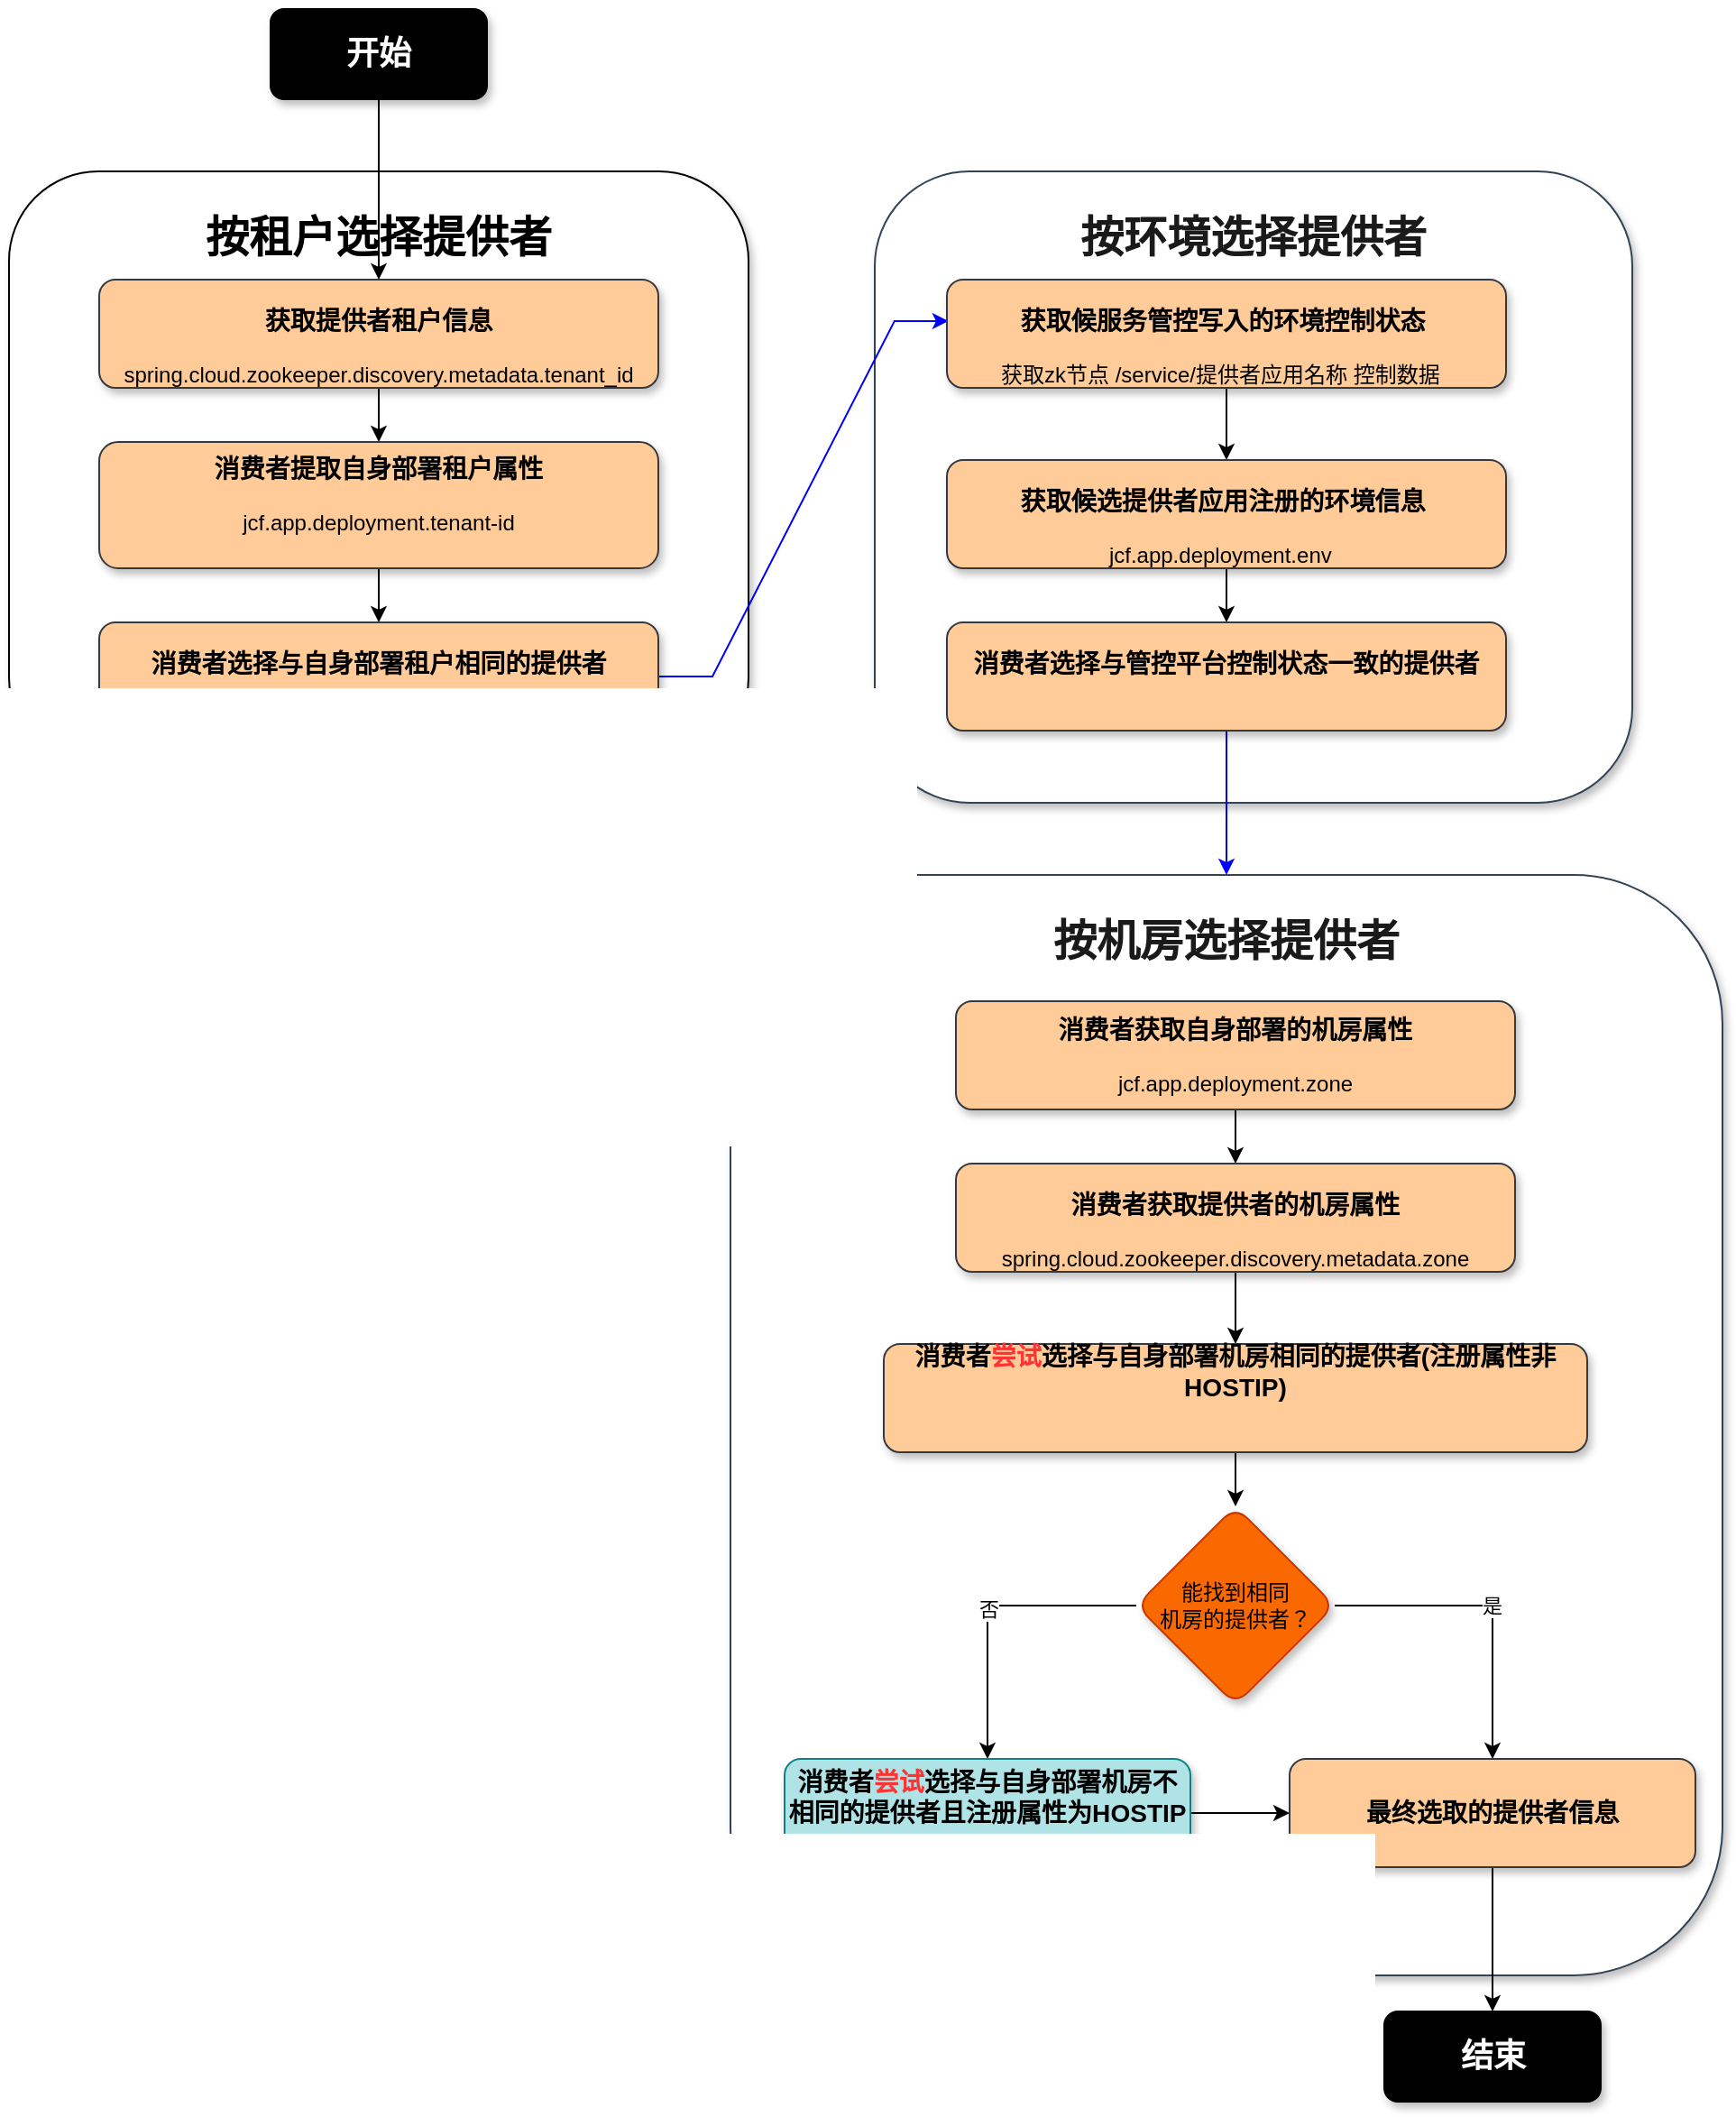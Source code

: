 <mxfile version="14.9.0" type="github" pages="3">
  <diagram id="zH-_1CdU2DPZDz_4S6Dk" name="Page-1">
    <mxGraphModel dx="1108" dy="1172" grid="1" gridSize="10" guides="1" tooltips="1" connect="1" arrows="1" fold="1" page="1" pageScale="1" pageWidth="980" pageHeight="690" math="0" shadow="0">
      <root>
        <mxCell id="0" />
        <mxCell id="1" parent="0" />
        <mxCell id="WiCxdoFNektV1g-zQjOZ-8" value="&lt;h1&gt;&lt;font color=&quot;#1a1a1a&quot;&gt;按环境选择提供者&lt;/font&gt;&lt;/h1&gt;" style="rounded=1;whiteSpace=wrap;html=1;shadow=1;align=center;strokeColor=#314354;fontColor=#ffffff;fillColor=#FFFFFF;verticalAlign=top;" parent="1" vertex="1">
          <mxGeometry x="510" y="-30" width="420" height="350" as="geometry" />
        </mxCell>
        <mxCell id="WiCxdoFNektV1g-zQjOZ-7" value="&lt;h1&gt;&lt;font color=&quot;#000000&quot;&gt;按租户选择提供者&lt;/font&gt;&lt;/h1&gt;" style="rounded=1;whiteSpace=wrap;html=1;shadow=1;align=center;verticalAlign=top;" parent="1" vertex="1">
          <mxGeometry x="30" y="-30" width="410" height="330" as="geometry" />
        </mxCell>
        <mxCell id="WiCxdoFNektV1g-zQjOZ-3" value="" style="edgeStyle=orthogonalEdgeStyle;rounded=0;orthogonalLoop=1;jettySize=auto;html=1;" parent="1" source="WiCxdoFNektV1g-zQjOZ-1" target="WiCxdoFNektV1g-zQjOZ-2" edge="1">
          <mxGeometry relative="1" as="geometry" />
        </mxCell>
        <mxCell id="WiCxdoFNektV1g-zQjOZ-1" value="&lt;h3&gt;&lt;span&gt;获取提供者租户信息&lt;/span&gt;&lt;/h3&gt;&lt;span&gt;spring.cloud.zookeeper.discovery.metadata.tenant_id&lt;br&gt;&lt;/span&gt;" style="rounded=1;whiteSpace=wrap;html=1;shadow=1;fillColor=#ffcc99;strokeColor=#36393d;" parent="1" vertex="1">
          <mxGeometry x="80" y="30" width="310" height="60" as="geometry" />
        </mxCell>
        <mxCell id="WiCxdoFNektV1g-zQjOZ-6" value="" style="edgeStyle=orthogonalEdgeStyle;rounded=0;orthogonalLoop=1;jettySize=auto;html=1;" parent="1" source="WiCxdoFNektV1g-zQjOZ-2" target="WiCxdoFNektV1g-zQjOZ-5" edge="1">
          <mxGeometry relative="1" as="geometry" />
        </mxCell>
        <mxCell id="WiCxdoFNektV1g-zQjOZ-2" value="&lt;h3&gt;消费者提取自身部署租户属性&lt;/h3&gt;&lt;p&gt;jcf.app.deployment.tenant-id&lt;/p&gt;&lt;span style=&quot;color: rgba(0 , 0 , 0 , 0) ; font-family: monospace ; font-size: 0px&quot;&gt;%3CmxGraphModel%3E%3Croot%3E%3CmxCell%20id%3D%220%22%2F%3E%3CmxCell%20id%3D%221%22%20parent%3D%220%22%2F%3E%3CmxCell%20id%3D%222%22%20value%3D%22%26lt%3Bh3%26gt%3B%26lt%3Bspan%26gt%3B%E8%8E%B7%E5%8F%96%E6%8F%90%E4%BE%9B%E8%80%85%E7%A7%9F%E6%88%B7%E4%BF%A1%E6%81%AF%26lt%3B%2Fspan%26gt%3B%26lt%3B%2Fh3%26gt%3B%26lt%3Bspan%26gt%3Bspring.cloud.zookeeper.discovery.metadata.tenant_id%26lt%3Bbr%26gt%3B%26lt%3B%2Fspan%26gt%3B%22%20style%3D%22rounded%3D1%3BwhiteSpace%3Dwrap%3Bhtml%3D1%3B%22%20vertex%3D%221%22%20parent%3D%221%22%3E%3CmxGeometry%20x%3D%2280%22%20y%3D%2230%22%20width%3D%22310%22%20height%3D%2290%22%20as%3D%22geometry%22%2F%3E%3C%2FmxCell%3E%3C%2Froot%3E%3C%2FmxGraphModel%3Ess&lt;/span&gt;&lt;span&gt;&lt;font color=&quot;rgba(0, 0, 0, 0)&quot; face=&quot;monospace&quot;&gt;&lt;span style=&quot;font-size: 0px&quot;&gt;.app.deployment.tenant-id&lt;/span&gt;&lt;/font&gt;&lt;br&gt;&lt;/span&gt;" style="rounded=1;whiteSpace=wrap;html=1;shadow=1;fillColor=#ffcc99;strokeColor=#36393d;" parent="1" vertex="1">
          <mxGeometry x="80" y="120" width="310" height="70" as="geometry" />
        </mxCell>
        <mxCell id="WiCxdoFNektV1g-zQjOZ-15" value="" style="edgeStyle=entityRelationEdgeStyle;rounded=0;orthogonalLoop=1;jettySize=auto;html=1;entryX=0.003;entryY=0.383;entryDx=0;entryDy=0;entryPerimeter=0;strokeColor=#0000FF;" parent="1" source="WiCxdoFNektV1g-zQjOZ-5" target="WiCxdoFNektV1g-zQjOZ-9" edge="1">
          <mxGeometry relative="1" as="geometry" />
        </mxCell>
        <mxCell id="WiCxdoFNektV1g-zQjOZ-5" value="&lt;h3&gt;消费者选择与自身部署租户相同的提供者&lt;/h3&gt;&lt;span&gt;&lt;font color=&quot;rgba(0, 0, 0, 0)&quot; face=&quot;monospace&quot;&gt;&lt;span style=&quot;font-size: 0px&quot;&gt;.app.deployment.tenant-id&lt;/span&gt;&lt;/font&gt;&lt;br&gt;&lt;/span&gt;" style="rounded=1;whiteSpace=wrap;html=1;shadow=1;fillColor=#ffcc99;strokeColor=#36393d;" parent="1" vertex="1">
          <mxGeometry x="80" y="220" width="310" height="60" as="geometry" />
        </mxCell>
        <mxCell id="WiCxdoFNektV1g-zQjOZ-12" value="" style="edgeStyle=orthogonalEdgeStyle;rounded=0;orthogonalLoop=1;jettySize=auto;html=1;" parent="1" source="WiCxdoFNektV1g-zQjOZ-9" target="WiCxdoFNektV1g-zQjOZ-11" edge="1">
          <mxGeometry relative="1" as="geometry" />
        </mxCell>
        <mxCell id="WiCxdoFNektV1g-zQjOZ-9" value="&lt;h3&gt;&lt;/h3&gt;&lt;h3&gt;&lt;span&gt;获取候服务管控写入的环境控制状态&lt;/span&gt;&amp;nbsp;&lt;/h3&gt;获取zk节点 /service/提供者应用名称&amp;nbsp;&lt;span&gt;控制数据&amp;nbsp;&amp;nbsp;&lt;/span&gt;" style="rounded=1;whiteSpace=wrap;html=1;shadow=1;fillColor=#ffcc99;strokeColor=#36393d;" parent="1" vertex="1">
          <mxGeometry x="550" y="30" width="310" height="60" as="geometry" />
        </mxCell>
        <mxCell id="WiCxdoFNektV1g-zQjOZ-14" value="" style="edgeStyle=orthogonalEdgeStyle;rounded=0;orthogonalLoop=1;jettySize=auto;html=1;" parent="1" source="WiCxdoFNektV1g-zQjOZ-11" target="WiCxdoFNektV1g-zQjOZ-13" edge="1">
          <mxGeometry relative="1" as="geometry" />
        </mxCell>
        <mxCell id="WiCxdoFNektV1g-zQjOZ-11" value="&lt;h3&gt;&lt;/h3&gt;&lt;h3&gt;&lt;span&gt;获取候选提供者应用注册的环境信息&lt;/span&gt;&amp;nbsp;&lt;/h3&gt;jcf.app.deployment.env&lt;span&gt;&amp;nbsp;&amp;nbsp;&lt;/span&gt;" style="rounded=1;whiteSpace=wrap;html=1;shadow=1;fillColor=#ffcc99;strokeColor=#36393d;" parent="1" vertex="1">
          <mxGeometry x="550" y="130" width="310" height="60" as="geometry" />
        </mxCell>
        <mxCell id="WiCxdoFNektV1g-zQjOZ-20" value="" style="edgeStyle=orthogonalEdgeStyle;rounded=0;orthogonalLoop=1;jettySize=auto;html=1;strokeColor=#0000FF;" parent="1" source="WiCxdoFNektV1g-zQjOZ-13" target="WiCxdoFNektV1g-zQjOZ-16" edge="1">
          <mxGeometry relative="1" as="geometry" />
        </mxCell>
        <mxCell id="WiCxdoFNektV1g-zQjOZ-13" value="&lt;h3&gt;消费者选择与管控平台控制状态一致的提供者&lt;/h3&gt;&lt;span&gt;&lt;font color=&quot;rgba(0, 0, 0, 0)&quot; face=&quot;monospace&quot;&gt;&lt;span style=&quot;font-size: 0px&quot;&gt;.app.deployment.tenant-id&lt;/span&gt;&lt;/font&gt;&lt;br&gt;&lt;/span&gt;" style="rounded=1;whiteSpace=wrap;html=1;shadow=1;fillColor=#ffcc99;strokeColor=#36393d;" parent="1" vertex="1">
          <mxGeometry x="550" y="220" width="310" height="60" as="geometry" />
        </mxCell>
        <mxCell id="WiCxdoFNektV1g-zQjOZ-16" value="&lt;h1&gt;&lt;font color=&quot;#1a1a1a&quot;&gt;按机房选择提供者&lt;/font&gt;&lt;/h1&gt;" style="rounded=1;whiteSpace=wrap;html=1;shadow=1;align=center;strokeColor=#314354;fontColor=#ffffff;fillColor=#FFFFFF;verticalAlign=top;" parent="1" vertex="1">
          <mxGeometry x="430" y="360" width="550" height="610" as="geometry" />
        </mxCell>
        <mxCell id="WiCxdoFNektV1g-zQjOZ-19" value="" style="edgeStyle=orthogonalEdgeStyle;rounded=0;orthogonalLoop=1;jettySize=auto;html=1;" parent="1" source="WiCxdoFNektV1g-zQjOZ-17" target="WiCxdoFNektV1g-zQjOZ-18" edge="1">
          <mxGeometry relative="1" as="geometry" />
        </mxCell>
        <mxCell id="WiCxdoFNektV1g-zQjOZ-17" value="&lt;h3&gt;消费者获取自身部署的机房属性&lt;/h3&gt;&lt;div&gt;jcf.app.deployment.zone&lt;/div&gt;&lt;span&gt;&lt;font color=&quot;rgba(0, 0, 0, 0)&quot; face=&quot;monospace&quot;&gt;&lt;span style=&quot;font-size: 0px&quot;&gt;.app.deployment.tenant-id&lt;/span&gt;&lt;/font&gt;&lt;br&gt;&lt;/span&gt;" style="rounded=1;whiteSpace=wrap;html=1;shadow=1;fillColor=#ffcc99;strokeColor=#36393d;" parent="1" vertex="1">
          <mxGeometry x="555" y="430" width="310" height="60" as="geometry" />
        </mxCell>
        <mxCell id="WiCxdoFNektV1g-zQjOZ-22" value="" style="edgeStyle=orthogonalEdgeStyle;rounded=0;orthogonalLoop=1;jettySize=auto;html=1;" parent="1" source="WiCxdoFNektV1g-zQjOZ-18" target="WiCxdoFNektV1g-zQjOZ-21" edge="1">
          <mxGeometry relative="1" as="geometry" />
        </mxCell>
        <mxCell id="WiCxdoFNektV1g-zQjOZ-18" value="&lt;h3&gt;消费者获取提供者的机房属性&lt;/h3&gt;&lt;div&gt;&lt;/div&gt;spring.cloud.zookeeper.discovery.metadata.zone&lt;span&gt;&lt;font color=&quot;rgba(0, 0, 0, 0)&quot; face=&quot;monospace&quot;&gt;&lt;span style=&quot;font-size: 0px&quot;&gt;.app.deployment.tenant-id&lt;/span&gt;&lt;/font&gt;&lt;br&gt;&lt;/span&gt;" style="rounded=1;whiteSpace=wrap;html=1;shadow=1;fillColor=#ffcc99;strokeColor=#36393d;" parent="1" vertex="1">
          <mxGeometry x="555" y="520" width="310" height="60" as="geometry" />
        </mxCell>
        <mxCell id="WiCxdoFNektV1g-zQjOZ-24" value="" style="edgeStyle=orthogonalEdgeStyle;rounded=0;orthogonalLoop=1;jettySize=auto;html=1;strokeColor=#000000;" parent="1" source="WiCxdoFNektV1g-zQjOZ-21" target="WiCxdoFNektV1g-zQjOZ-23" edge="1">
          <mxGeometry relative="1" as="geometry" />
        </mxCell>
        <mxCell id="WiCxdoFNektV1g-zQjOZ-21" value="&lt;h3&gt;&lt;/h3&gt;&lt;h3&gt;消费者&lt;font color=&quot;#ff3333&quot;&gt;尝试&lt;/font&gt;选择与自身部署机房相同的提供者(注册属性非HOSTIP)&lt;/h3&gt;&lt;br&gt;&lt;font color=&quot;rgba(0, 0, 0, 0)&quot; face=&quot;monospace&quot;&gt;&lt;span style=&quot;font-size: 0px&quot;&gt;.app.deployment.tenant-id&lt;/span&gt;&lt;/font&gt;&lt;span&gt;&lt;br&gt;&lt;/span&gt;" style="rounded=1;whiteSpace=wrap;html=1;shadow=1;fillColor=#ffcc99;strokeColor=#36393d;" parent="1" vertex="1">
          <mxGeometry x="515" y="620" width="390" height="60" as="geometry" />
        </mxCell>
        <mxCell id="WiCxdoFNektV1g-zQjOZ-29" value="是" style="edgeStyle=orthogonalEdgeStyle;rounded=0;orthogonalLoop=1;jettySize=auto;html=1;strokeColor=#000000;exitX=1;exitY=0.5;exitDx=0;exitDy=0;" parent="1" source="WiCxdoFNektV1g-zQjOZ-23" target="WiCxdoFNektV1g-zQjOZ-28" edge="1">
          <mxGeometry relative="1" as="geometry" />
        </mxCell>
        <mxCell id="WiCxdoFNektV1g-zQjOZ-32" value="否" style="edgeStyle=orthogonalEdgeStyle;rounded=0;orthogonalLoop=1;jettySize=auto;html=1;strokeColor=#000000;exitX=0;exitY=0.5;exitDx=0;exitDy=0;" parent="1" source="WiCxdoFNektV1g-zQjOZ-23" target="WiCxdoFNektV1g-zQjOZ-30" edge="1">
          <mxGeometry relative="1" as="geometry">
            <mxPoint x="650" y="765" as="sourcePoint" />
            <mxPoint x="580" y="765" as="targetPoint" />
          </mxGeometry>
        </mxCell>
        <mxCell id="WiCxdoFNektV1g-zQjOZ-23" value="能找到相同&lt;br&gt;机房的提供者？" style="rhombus;whiteSpace=wrap;html=1;rounded=1;shadow=1;fillColor=#fa6800;align=center;verticalAlign=middle;strokeColor=#C73500;fontColor=#000000;" parent="1" vertex="1">
          <mxGeometry x="655" y="710" width="110" height="110" as="geometry" />
        </mxCell>
        <mxCell id="WiCxdoFNektV1g-zQjOZ-26" value="" style="edgeStyle=orthogonalEdgeStyle;rounded=0;orthogonalLoop=1;jettySize=auto;html=1;strokeColor=#000000;" parent="1" source="WiCxdoFNektV1g-zQjOZ-25" target="WiCxdoFNektV1g-zQjOZ-1" edge="1">
          <mxGeometry relative="1" as="geometry" />
        </mxCell>
        <mxCell id="WiCxdoFNektV1g-zQjOZ-25" value="&lt;h2&gt;&lt;font color=&quot;#ffffff&quot;&gt;开始&lt;/font&gt;&lt;/h2&gt;" style="rounded=1;whiteSpace=wrap;html=1;shadow=1;gradientColor=none;align=center;verticalAlign=middle;fillColor=#000000;" parent="1" vertex="1">
          <mxGeometry x="175" y="-120" width="120" height="50" as="geometry" />
        </mxCell>
        <mxCell id="WiCxdoFNektV1g-zQjOZ-27" value="&lt;h2&gt;&lt;font color=&quot;#ffffff&quot;&gt;结束&lt;/font&gt;&lt;/h2&gt;" style="rounded=1;whiteSpace=wrap;html=1;shadow=1;gradientColor=none;align=center;verticalAlign=middle;fillColor=#000000;" parent="1" vertex="1">
          <mxGeometry x="792.5" y="990" width="120" height="50" as="geometry" />
        </mxCell>
        <mxCell id="WiCxdoFNektV1g-zQjOZ-35" value="" style="edgeStyle=orthogonalEdgeStyle;rounded=0;orthogonalLoop=1;jettySize=auto;html=1;strokeColor=#000000;" parent="1" source="WiCxdoFNektV1g-zQjOZ-28" edge="1">
          <mxGeometry relative="1" as="geometry">
            <mxPoint x="852.5" y="990" as="targetPoint" />
          </mxGeometry>
        </mxCell>
        <mxCell id="WiCxdoFNektV1g-zQjOZ-28" value="&lt;h3&gt;&lt;/h3&gt;&lt;h3&gt;&lt;/h3&gt;&lt;h3&gt;&lt;span&gt;最终选取的提供者信息&lt;/span&gt;&lt;/h3&gt;" style="rounded=1;whiteSpace=wrap;html=1;shadow=1;fillColor=#ffcc99;strokeColor=#36393d;" parent="1" vertex="1">
          <mxGeometry x="740" y="850" width="225" height="60" as="geometry" />
        </mxCell>
        <mxCell id="WiCxdoFNektV1g-zQjOZ-33" value="" style="edgeStyle=orthogonalEdgeStyle;rounded=0;orthogonalLoop=1;jettySize=auto;html=1;strokeColor=#000000;" parent="1" source="WiCxdoFNektV1g-zQjOZ-30" target="WiCxdoFNektV1g-zQjOZ-28" edge="1">
          <mxGeometry relative="1" as="geometry" />
        </mxCell>
        <mxCell id="WiCxdoFNektV1g-zQjOZ-30" value="&lt;h3&gt;&lt;/h3&gt;&lt;h3&gt;&lt;/h3&gt;&lt;h3&gt;&lt;br&gt;&lt;/h3&gt;&lt;h3&gt;消费者&lt;font color=&quot;#ff3333&quot;&gt;尝试&lt;/font&gt;选择与自身部署机房不相同的提供者且注册属性为HOSTIP&lt;/h3&gt;&lt;h3&gt;&lt;br style=&quot;font-size: 12px ; font-weight: 400&quot;&gt;&lt;font color=&quot;rgba(0, 0, 0, 0)&quot; face=&quot;monospace&quot; style=&quot;font-size: 12px ; font-weight: 400&quot;&gt;&lt;span style=&quot;font-size: 0px&quot;&gt;.app.deployment.tenant-id&lt;/span&gt;&lt;/font&gt;&lt;br&gt;&lt;/h3&gt;" style="rounded=1;whiteSpace=wrap;html=1;shadow=1;fillColor=#b0e3e6;strokeColor=#0e8088;" parent="1" vertex="1">
          <mxGeometry x="460" y="850" width="225" height="60" as="geometry" />
        </mxCell>
      </root>
    </mxGraphModel>
  </diagram>
  <diagram id="xcWoXvv33pgabvnMNi5o" name="传统事务流程">
    <mxGraphModel dx="1132" dy="482" grid="1" gridSize="10" guides="1" tooltips="1" connect="1" arrows="1" fold="1" page="1" pageScale="1" pageWidth="980" pageHeight="690" math="0" shadow="0">
      <root>
        <mxCell id="A6H3Iv5nN6EK8wkUgH2y-0" />
        <mxCell id="A6H3Iv5nN6EK8wkUgH2y-1" parent="A6H3Iv5nN6EK8wkUgH2y-0" />
        <mxCell id="A6H3Iv5nN6EK8wkUgH2y-42" value="业务服务" style="shape=umlLifeline;perimeter=lifelinePerimeter;whiteSpace=wrap;html=1;container=1;collapsible=0;recursiveResize=0;outlineConnect=0;shadow=0;" vertex="1" parent="A6H3Iv5nN6EK8wkUgH2y-1">
          <mxGeometry x="440" y="40" width="100" height="650" as="geometry" />
        </mxCell>
        <mxCell id="A6H3Iv5nN6EK8wkUgH2y-43" value="" style="html=1;points=[];perimeter=orthogonalPerimeter;shadow=1;" vertex="1" parent="A6H3Iv5nN6EK8wkUgH2y-42">
          <mxGeometry x="45" y="420" width="10" height="110" as="geometry" />
        </mxCell>
        <mxCell id="A6H3Iv5nN6EK8wkUgH2y-66" value="11.使用Connection对象执行数据库操作" style="html=1;verticalAlign=bottom;endArrow=block;" edge="1" parent="A6H3Iv5nN6EK8wkUgH2y-42">
          <mxGeometry width="80" relative="1" as="geometry">
            <mxPoint x="60" y="480" as="sourcePoint" />
            <mxPoint x="340" y="480" as="targetPoint" />
          </mxGeometry>
        </mxCell>
        <mxCell id="A6H3Iv5nN6EK8wkUgH2y-11" value="AOP" style="shape=umlLifeline;perimeter=lifelinePerimeter;container=1;collapsible=0;recursiveResize=0;rounded=0;shadow=0;strokeWidth=1;" vertex="1" parent="A6H3Iv5nN6EK8wkUgH2y-1">
          <mxGeometry x="75" y="40" width="100" height="650" as="geometry" />
        </mxCell>
        <mxCell id="A6H3Iv5nN6EK8wkUgH2y-12" value="" style="points=[];perimeter=orthogonalPerimeter;rounded=0;shadow=0;strokeWidth=1;" vertex="1" parent="A6H3Iv5nN6EK8wkUgH2y-11">
          <mxGeometry x="45" y="70" width="10" height="310" as="geometry" />
        </mxCell>
        <mxCell id="A6H3Iv5nN6EK8wkUgH2y-13" value="dispatch" style="verticalAlign=bottom;startArrow=oval;endArrow=block;startSize=8;shadow=0;strokeWidth=1;" edge="1" parent="A6H3Iv5nN6EK8wkUgH2y-11" target="A6H3Iv5nN6EK8wkUgH2y-12">
          <mxGeometry relative="1" as="geometry">
            <mxPoint x="-15" y="70" as="sourcePoint" />
          </mxGeometry>
        </mxCell>
        <mxCell id="A6H3Iv5nN6EK8wkUgH2y-55" value="2.执行第一个拦截器" style="html=1;verticalAlign=bottom;endArrow=block;" edge="1" parent="A6H3Iv5nN6EK8wkUgH2y-11" target="A6H3Iv5nN6EK8wkUgH2y-16">
          <mxGeometry x="-0.158" width="80" relative="1" as="geometry">
            <mxPoint x="55" y="120" as="sourcePoint" />
            <mxPoint x="135" y="120" as="targetPoint" />
            <mxPoint as="offset" />
          </mxGeometry>
        </mxCell>
        <mxCell id="A6H3Iv5nN6EK8wkUgH2y-61" value="" style="html=1;points=[];perimeter=orthogonalPerimeter;shadow=0;" vertex="1" parent="A6H3Iv5nN6EK8wkUgH2y-11">
          <mxGeometry x="45" y="400" width="10" height="210" as="geometry" />
        </mxCell>
        <mxCell id="A6H3Iv5nN6EK8wkUgH2y-62" value="8.执行其它拦截器" style="edgeStyle=orthogonalEdgeStyle;html=1;align=left;spacingLeft=2;endArrow=block;rounded=0;entryX=1;entryY=0;" edge="1" target="A6H3Iv5nN6EK8wkUgH2y-61" parent="A6H3Iv5nN6EK8wkUgH2y-11">
          <mxGeometry relative="1" as="geometry">
            <mxPoint x="45" y="380" as="sourcePoint" />
            <Array as="points">
              <mxPoint x="75" y="380" />
            </Array>
          </mxGeometry>
        </mxCell>
        <mxCell id="A6H3Iv5nN6EK8wkUgH2y-63" value="9.进入实际业务代码执行" style="html=1;verticalAlign=bottom;endArrow=block;" edge="1" parent="A6H3Iv5nN6EK8wkUgH2y-11" source="A6H3Iv5nN6EK8wkUgH2y-61">
          <mxGeometry width="80" relative="1" as="geometry">
            <mxPoint x="55" y="430" as="sourcePoint" />
            <mxPoint x="406" y="429" as="targetPoint" />
          </mxGeometry>
        </mxCell>
        <mxCell id="A6H3Iv5nN6EK8wkUgH2y-15" value="事务拦截器" style="shape=umlLifeline;perimeter=lifelinePerimeter;container=1;collapsible=0;recursiveResize=0;rounded=0;shadow=0;strokeWidth=1;" vertex="1" parent="A6H3Iv5nN6EK8wkUgH2y-1">
          <mxGeometry x="275" y="40" width="100" height="650" as="geometry" />
        </mxCell>
        <mxCell id="A6H3Iv5nN6EK8wkUgH2y-16" value="" style="points=[];perimeter=orthogonalPerimeter;rounded=0;shadow=0;strokeWidth=1;" vertex="1" parent="A6H3Iv5nN6EK8wkUgH2y-15">
          <mxGeometry x="45" y="115" width="10" height="75" as="geometry" />
        </mxCell>
        <mxCell id="A6H3Iv5nN6EK8wkUgH2y-31" value="3.获取连接池" style="edgeStyle=orthogonalEdgeStyle;html=1;align=left;spacingLeft=2;endArrow=block;rounded=0;entryX=1;entryY=0.094;entryDx=0;entryDy=0;entryPerimeter=0;" edge="1" parent="A6H3Iv5nN6EK8wkUgH2y-15">
          <mxGeometry relative="1" as="geometry">
            <mxPoint x="55" y="127" as="sourcePoint" />
            <Array as="points">
              <mxPoint x="85" y="127" />
              <mxPoint x="85" y="150" />
            </Array>
            <mxPoint x="55" y="149.9" as="targetPoint" />
          </mxGeometry>
        </mxCell>
        <mxCell id="Ksi74rTDjYq9PqflV2M8-0" value="&lt;span style=&quot;text-align: left&quot;&gt;6.设置Connection对象属性&lt;/span&gt;" style="html=1;verticalAlign=bottom;endArrow=block;" edge="1" parent="A6H3Iv5nN6EK8wkUgH2y-15" target="A6H3Iv5nN6EK8wkUgH2y-23">
          <mxGeometry width="80" relative="1" as="geometry">
            <mxPoint x="55" y="290" as="sourcePoint" />
            <mxPoint x="514" y="293" as="targetPoint" />
          </mxGeometry>
        </mxCell>
        <mxCell id="A6H3Iv5nN6EK8wkUgH2y-21" value="连接池" style="shape=umlLifeline;perimeter=lifelinePerimeter;container=1;collapsible=0;recursiveResize=0;rounded=0;shadow=0;strokeWidth=1;" vertex="1" parent="A6H3Iv5nN6EK8wkUgH2y-1">
          <mxGeometry x="590" y="40" width="100" height="650" as="geometry" />
        </mxCell>
        <mxCell id="A6H3Iv5nN6EK8wkUgH2y-22" value="" style="points=[];perimeter=orthogonalPerimeter;rounded=0;shadow=0;strokeWidth=1;" vertex="1" parent="A6H3Iv5nN6EK8wkUgH2y-21">
          <mxGeometry x="45" y="170" width="10" height="100" as="geometry" />
        </mxCell>
        <mxCell id="A6H3Iv5nN6EK8wkUgH2y-23" value="Connection" style="shape=umlLifeline;perimeter=lifelinePerimeter;container=1;collapsible=0;recursiveResize=0;rounded=0;shadow=0;strokeWidth=1;" vertex="1" parent="A6H3Iv5nN6EK8wkUgH2y-1">
          <mxGeometry x="740" y="40" width="100" height="650" as="geometry" />
        </mxCell>
        <mxCell id="A6H3Iv5nN6EK8wkUgH2y-24" value="" style="points=[];perimeter=orthogonalPerimeter;rounded=0;shadow=0;strokeWidth=1;" vertex="1" parent="A6H3Iv5nN6EK8wkUgH2y-23">
          <mxGeometry x="45" y="460" width="10" height="160" as="geometry" />
        </mxCell>
        <mxCell id="A6H3Iv5nN6EK8wkUgH2y-32" value="4.申请连接" style="html=1;verticalAlign=bottom;endArrow=block;entryX=0.1;entryY=0.16;entryDx=0;entryDy=0;entryPerimeter=0;" edge="1" parent="A6H3Iv5nN6EK8wkUgH2y-1" source="A6H3Iv5nN6EK8wkUgH2y-16" target="A6H3Iv5nN6EK8wkUgH2y-22">
          <mxGeometry width="80" relative="1" as="geometry">
            <mxPoint x="329" y="230" as="sourcePoint" />
            <mxPoint x="630" y="226" as="targetPoint" />
          </mxGeometry>
        </mxCell>
        <mxCell id="A6H3Iv5nN6EK8wkUgH2y-41" value="7.绑定连接对象到当前线程" style="edgeStyle=orthogonalEdgeStyle;html=1;align=left;spacingLeft=2;endArrow=block;rounded=0;entryX=1;entryY=0;" edge="1" parent="A6H3Iv5nN6EK8wkUgH2y-1">
          <mxGeometry x="0.545" y="-10" relative="1" as="geometry">
            <mxPoint x="331" y="389" as="sourcePoint" />
            <Array as="points">
              <mxPoint x="376" y="389" />
              <mxPoint x="376" y="409" />
            </Array>
            <mxPoint x="331" y="409" as="targetPoint" />
            <mxPoint as="offset" />
          </mxGeometry>
        </mxCell>
        <mxCell id="A6H3Iv5nN6EK8wkUgH2y-37" value="5.返回连接Connection" style="html=1;verticalAlign=bottom;endArrow=open;dashed=1;endSize=8;" edge="1" parent="A6H3Iv5nN6EK8wkUgH2y-1">
          <mxGeometry relative="1" as="geometry">
            <mxPoint x="630" y="305" as="sourcePoint" />
            <mxPoint x="330" y="305" as="targetPoint" />
            <Array as="points">
              <mxPoint x="600" y="305" />
              <mxPoint x="440" y="305" />
            </Array>
          </mxGeometry>
        </mxCell>
        <mxCell id="A6H3Iv5nN6EK8wkUgH2y-56" value="" style="html=1;points=[];perimeter=orthogonalPerimeter;shadow=1;" vertex="1" parent="A6H3Iv5nN6EK8wkUgH2y-1">
          <mxGeometry x="320" y="300" width="10" height="119" as="geometry" />
        </mxCell>
        <mxCell id="A6H3Iv5nN6EK8wkUgH2y-59" value="1.获取连接器链" style="edgeStyle=orthogonalEdgeStyle;html=1;align=left;spacingLeft=2;endArrow=block;rounded=0;" edge="1" parent="A6H3Iv5nN6EK8wkUgH2y-1">
          <mxGeometry relative="1" as="geometry">
            <mxPoint x="130" y="110" as="sourcePoint" />
            <Array as="points">
              <mxPoint x="160" y="110" />
              <mxPoint x="160" y="131" />
            </Array>
            <mxPoint x="133" y="131" as="targetPoint" />
          </mxGeometry>
        </mxCell>
        <mxCell id="A6H3Iv5nN6EK8wkUgH2y-60" value="返回" style="html=1;verticalAlign=bottom;endArrow=open;dashed=1;endSize=8;entryX=1;entryY=0.968;entryDx=0;entryDy=0;entryPerimeter=0;exitX=0;exitY=0.917;exitDx=0;exitDy=0;exitPerimeter=0;" edge="1" parent="A6H3Iv5nN6EK8wkUgH2y-1" source="A6H3Iv5nN6EK8wkUgH2y-56" target="A6H3Iv5nN6EK8wkUgH2y-12">
          <mxGeometry relative="1" as="geometry">
            <mxPoint x="310" y="410" as="sourcePoint" />
            <mxPoint x="230" y="410" as="targetPoint" />
          </mxGeometry>
        </mxCell>
        <mxCell id="A6H3Iv5nN6EK8wkUgH2y-68" value="12.执行实际数据库操作" style="edgeStyle=orthogonalEdgeStyle;html=1;align=left;spacingLeft=2;endArrow=block;rounded=0;" edge="1" parent="A6H3Iv5nN6EK8wkUgH2y-1">
          <mxGeometry relative="1" as="geometry">
            <mxPoint x="796" y="520" as="sourcePoint" />
            <Array as="points">
              <mxPoint x="826" y="520" />
            </Array>
            <mxPoint x="796" y="540" as="targetPoint" />
          </mxGeometry>
        </mxCell>
        <mxCell id="A6H3Iv5nN6EK8wkUgH2y-70" value="10.自身逻辑（非数据库操作）" style="edgeStyle=orthogonalEdgeStyle;html=1;align=left;spacingLeft=2;endArrow=block;rounded=0;" edge="1" parent="A6H3Iv5nN6EK8wkUgH2y-1">
          <mxGeometry relative="1" as="geometry">
            <mxPoint x="500" y="470" as="sourcePoint" />
            <Array as="points">
              <mxPoint x="530" y="470" />
            </Array>
            <mxPoint x="500" y="490" as="targetPoint" />
          </mxGeometry>
        </mxCell>
        <mxCell id="A6H3Iv5nN6EK8wkUgH2y-71" value="返回" style="html=1;verticalAlign=bottom;endArrow=open;dashed=1;endSize=8;" edge="1" parent="A6H3Iv5nN6EK8wkUgH2y-1">
          <mxGeometry relative="1" as="geometry">
            <mxPoint x="780" y="560" as="sourcePoint" />
            <mxPoint x="500" y="560" as="targetPoint" />
          </mxGeometry>
        </mxCell>
        <mxCell id="A6H3Iv5nN6EK8wkUgH2y-73" value="" style="html=1;points=[];perimeter=orthogonalPerimeter;shadow=1;" vertex="1" parent="A6H3Iv5nN6EK8wkUgH2y-1">
          <mxGeometry x="320" y="540" width="10" height="119" as="geometry" />
        </mxCell>
        <mxCell id="A6H3Iv5nN6EK8wkUgH2y-75" value="14.事务提交或回滚" style="edgeStyle=orthogonalEdgeStyle;html=1;align=left;spacingLeft=2;endArrow=block;rounded=0;" edge="1" parent="A6H3Iv5nN6EK8wkUgH2y-1">
          <mxGeometry relative="1" as="geometry">
            <mxPoint x="330" y="580" as="sourcePoint" />
            <Array as="points">
              <mxPoint x="360" y="580" />
              <mxPoint x="360" y="602" />
            </Array>
            <mxPoint x="330" y="602" as="targetPoint" />
          </mxGeometry>
        </mxCell>
        <mxCell id="A6H3Iv5nN6EK8wkUgH2y-76" value="13.返回事务拦截器" style="html=1;verticalAlign=bottom;endArrow=open;dashed=1;endSize=8;" edge="1" parent="A6H3Iv5nN6EK8wkUgH2y-1">
          <mxGeometry relative="1" as="geometry">
            <mxPoint x="480" y="560" as="sourcePoint" />
            <mxPoint x="333" y="562" as="targetPoint" />
          </mxGeometry>
        </mxCell>
        <mxCell id="A6H3Iv5nN6EK8wkUgH2y-77" value="15.还回连连接到连接池" style="edgeStyle=orthogonalEdgeStyle;html=1;align=left;spacingLeft=2;endArrow=block;rounded=0;" edge="1" parent="A6H3Iv5nN6EK8wkUgH2y-1">
          <mxGeometry relative="1" as="geometry">
            <mxPoint x="330" y="610" as="sourcePoint" />
            <Array as="points">
              <mxPoint x="360" y="610" />
              <mxPoint x="360" y="632" />
            </Array>
            <mxPoint x="330" y="632" as="targetPoint" />
          </mxGeometry>
        </mxCell>
        <mxCell id="A6H3Iv5nN6EK8wkUgH2y-78" value="返回" style="html=1;verticalAlign=bottom;endArrow=open;dashed=1;endSize=8;" edge="1" parent="A6H3Iv5nN6EK8wkUgH2y-1">
          <mxGeometry relative="1" as="geometry">
            <mxPoint x="320" y="640" as="sourcePoint" />
            <mxPoint x="140" y="640" as="targetPoint" />
          </mxGeometry>
        </mxCell>
        <mxCell id="Ksi74rTDjYq9PqflV2M8-2" value="设置对象属性" style="edgeStyle=orthogonalEdgeStyle;html=1;align=left;spacingLeft=2;endArrow=block;rounded=0;entryX=0.52;entryY=0.483;entryDx=0;entryDy=0;entryPerimeter=0;" edge="1" target="A6H3Iv5nN6EK8wkUgH2y-23" parent="A6H3Iv5nN6EK8wkUgH2y-1">
          <mxGeometry relative="1" as="geometry">
            <mxPoint x="790" y="330" as="sourcePoint" />
            <Array as="points">
              <mxPoint x="820" y="330" />
              <mxPoint x="820" y="354" />
            </Array>
            <mxPoint x="795" y="350" as="targetPoint" />
          </mxGeometry>
        </mxCell>
      </root>
    </mxGraphModel>
  </diagram>
  <diagram id="LoJRZhq5QqMez47nw9PE" name="改进流程">
    <mxGraphModel dx="1132" dy="482" grid="1" gridSize="10" guides="1" tooltips="1" connect="1" arrows="1" fold="1" page="1" pageScale="1" pageWidth="980" pageHeight="690" math="0" shadow="0">
      <root>
        <mxCell id="qfSCgdtNaOnX34O01faf-0" />
        <mxCell id="qfSCgdtNaOnX34O01faf-1" parent="qfSCgdtNaOnX34O01faf-0" />
        <mxCell id="Yef3-EdGmq05yiydf4ua-0" value="业务服务" style="shape=umlLifeline;perimeter=lifelinePerimeter;whiteSpace=wrap;html=1;container=1;collapsible=0;recursiveResize=0;outlineConnect=0;shadow=0;" vertex="1" parent="qfSCgdtNaOnX34O01faf-1">
          <mxGeometry x="440" y="40" width="100" height="800" as="geometry" />
        </mxCell>
        <mxCell id="Yef3-EdGmq05yiydf4ua-1" value="" style="html=1;points=[];perimeter=orthogonalPerimeter;shadow=1;" vertex="1" parent="Yef3-EdGmq05yiydf4ua-0">
          <mxGeometry x="45" y="420" width="10" height="250" as="geometry" />
        </mxCell>
        <mxCell id="Yef3-EdGmq05yiydf4ua-2" value="11.使用Connection对象执行数据库操作" style="html=1;verticalAlign=bottom;endArrow=block;" edge="1" parent="Yef3-EdGmq05yiydf4ua-0">
          <mxGeometry width="80" relative="1" as="geometry">
            <mxPoint x="60" y="480" as="sourcePoint" />
            <mxPoint x="340" y="480" as="targetPoint" />
          </mxGeometry>
        </mxCell>
        <mxCell id="Yef3-EdGmq05yiydf4ua-3" value="AOP" style="shape=umlLifeline;perimeter=lifelinePerimeter;container=1;collapsible=0;recursiveResize=0;rounded=0;shadow=0;strokeWidth=1;" vertex="1" parent="qfSCgdtNaOnX34O01faf-1">
          <mxGeometry x="75" y="40" width="100" height="800" as="geometry" />
        </mxCell>
        <mxCell id="Yef3-EdGmq05yiydf4ua-4" value="" style="points=[];perimeter=orthogonalPerimeter;rounded=0;shadow=0;strokeWidth=1;" vertex="1" parent="Yef3-EdGmq05yiydf4ua-3">
          <mxGeometry x="45" y="70" width="10" height="310" as="geometry" />
        </mxCell>
        <mxCell id="Yef3-EdGmq05yiydf4ua-5" value="dispatch" style="verticalAlign=bottom;startArrow=oval;endArrow=block;startSize=8;shadow=0;strokeWidth=1;" edge="1" parent="Yef3-EdGmq05yiydf4ua-3" target="Yef3-EdGmq05yiydf4ua-4">
          <mxGeometry relative="1" as="geometry">
            <mxPoint x="-15" y="70" as="sourcePoint" />
          </mxGeometry>
        </mxCell>
        <mxCell id="Yef3-EdGmq05yiydf4ua-6" value="2.执行第一个拦截器" style="html=1;verticalAlign=bottom;endArrow=block;" edge="1" parent="Yef3-EdGmq05yiydf4ua-3" target="Yef3-EdGmq05yiydf4ua-11">
          <mxGeometry x="-0.158" width="80" relative="1" as="geometry">
            <mxPoint x="55" y="120" as="sourcePoint" />
            <mxPoint x="135" y="120" as="targetPoint" />
            <mxPoint as="offset" />
          </mxGeometry>
        </mxCell>
        <mxCell id="Yef3-EdGmq05yiydf4ua-7" value="" style="html=1;points=[];perimeter=orthogonalPerimeter;shadow=0;" vertex="1" parent="Yef3-EdGmq05yiydf4ua-3">
          <mxGeometry x="45" y="400" width="10" height="370" as="geometry" />
        </mxCell>
        <mxCell id="Yef3-EdGmq05yiydf4ua-8" value="8.执行其它拦截器" style="edgeStyle=orthogonalEdgeStyle;html=1;align=left;spacingLeft=2;endArrow=block;rounded=0;entryX=1;entryY=0;" edge="1" parent="Yef3-EdGmq05yiydf4ua-3" target="Yef3-EdGmq05yiydf4ua-7">
          <mxGeometry relative="1" as="geometry">
            <mxPoint x="45" y="380" as="sourcePoint" />
            <Array as="points">
              <mxPoint x="75" y="380" />
            </Array>
          </mxGeometry>
        </mxCell>
        <mxCell id="Yef3-EdGmq05yiydf4ua-9" value="9.进入实际业务代码执行" style="html=1;verticalAlign=bottom;endArrow=block;" edge="1" parent="Yef3-EdGmq05yiydf4ua-3" source="Yef3-EdGmq05yiydf4ua-7">
          <mxGeometry width="80" relative="1" as="geometry">
            <mxPoint x="55" y="430" as="sourcePoint" />
            <mxPoint x="406" y="429" as="targetPoint" />
          </mxGeometry>
        </mxCell>
        <mxCell id="Yef3-EdGmq05yiydf4ua-10" value="事务拦截器" style="shape=umlLifeline;perimeter=lifelinePerimeter;container=1;collapsible=0;recursiveResize=0;rounded=0;shadow=0;strokeWidth=1;" vertex="1" parent="qfSCgdtNaOnX34O01faf-1">
          <mxGeometry x="275" y="40" width="100" height="800" as="geometry" />
        </mxCell>
        <mxCell id="Yef3-EdGmq05yiydf4ua-11" value="" style="points=[];perimeter=orthogonalPerimeter;rounded=0;shadow=0;strokeWidth=1;" vertex="1" parent="Yef3-EdGmq05yiydf4ua-10">
          <mxGeometry x="45" y="115" width="10" height="75" as="geometry" />
        </mxCell>
        <mxCell id="Yef3-EdGmq05yiydf4ua-12" value="3.获取连接池" style="edgeStyle=orthogonalEdgeStyle;html=1;align=left;spacingLeft=2;endArrow=block;rounded=0;entryX=1;entryY=0.094;entryDx=0;entryDy=0;entryPerimeter=0;" edge="1" parent="Yef3-EdGmq05yiydf4ua-10">
          <mxGeometry relative="1" as="geometry">
            <mxPoint x="55" y="127" as="sourcePoint" />
            <Array as="points">
              <mxPoint x="85" y="127" />
              <mxPoint x="85" y="150" />
            </Array>
            <mxPoint x="55" y="149.9" as="targetPoint" />
          </mxGeometry>
        </mxCell>
        <mxCell id="Yef3-EdGmq05yiydf4ua-13" value="&lt;span style=&quot;text-align: left&quot;&gt;6.设置Connection对象属性&lt;/span&gt;" style="html=1;verticalAlign=bottom;endArrow=block;" edge="1" parent="Yef3-EdGmq05yiydf4ua-10" target="Yef3-EdGmq05yiydf4ua-16">
          <mxGeometry width="80" relative="1" as="geometry">
            <mxPoint x="55" y="290" as="sourcePoint" />
            <mxPoint x="514" y="293" as="targetPoint" />
          </mxGeometry>
        </mxCell>
        <mxCell id="Yef3-EdGmq05yiydf4ua-14" value="代理连接池" style="shape=umlLifeline;perimeter=lifelinePerimeter;container=1;collapsible=0;recursiveResize=0;rounded=0;shadow=0;strokeWidth=1;fillColor=#e51400;strokeColor=#B20000;fontColor=#ffffff;" vertex="1" parent="qfSCgdtNaOnX34O01faf-1">
          <mxGeometry x="590" y="40" width="100" height="800" as="geometry" />
        </mxCell>
        <mxCell id="Yef3-EdGmq05yiydf4ua-15" value="" style="points=[];perimeter=orthogonalPerimeter;rounded=0;shadow=0;strokeWidth=1;" vertex="1" parent="Yef3-EdGmq05yiydf4ua-14">
          <mxGeometry x="45" y="170" width="10" height="100" as="geometry" />
        </mxCell>
        <mxCell id="Yef3-EdGmq05yiydf4ua-16" value="LazyConnection" style="shape=umlLifeline;perimeter=lifelinePerimeter;container=1;collapsible=0;recursiveResize=0;rounded=0;shadow=0;strokeWidth=1;fillColor=#e51400;strokeColor=#B20000;fontColor=#ffffff;" vertex="1" parent="qfSCgdtNaOnX34O01faf-1">
          <mxGeometry x="740" y="40" width="100" height="800" as="geometry" />
        </mxCell>
        <mxCell id="Yef3-EdGmq05yiydf4ua-17" value="" style="points=[];perimeter=orthogonalPerimeter;rounded=0;shadow=0;strokeWidth=1;" vertex="1" parent="Yef3-EdGmq05yiydf4ua-16">
          <mxGeometry x="45" y="460" width="10" height="180" as="geometry" />
        </mxCell>
        <mxCell id="Yef3-EdGmq05yiydf4ua-43" value="11.2.不可延迟操作执行，&lt;br&gt;申请实际Connection" style="html=1;verticalAlign=bottom;endArrow=block;" edge="1" parent="Yef3-EdGmq05yiydf4ua-16">
          <mxGeometry width="80" relative="1" as="geometry">
            <mxPoint x="60" y="560" as="sourcePoint" />
            <mxPoint x="180" y="560" as="targetPoint" />
            <Array as="points">
              <mxPoint x="110" y="560" />
            </Array>
          </mxGeometry>
        </mxCell>
        <mxCell id="i-oXoMy4MnI3UkHGmSE5-4" value="&lt;span style=&quot;text-align: left&quot;&gt;11.3.执行延时方法，在执行本次操作&lt;/span&gt;" style="html=1;verticalAlign=bottom;endArrow=block;entryX=-0.2;entryY=0.333;entryDx=0;entryDy=0;entryPerimeter=0;" edge="1" parent="Yef3-EdGmq05yiydf4ua-16" target="Yef3-EdGmq05yiydf4ua-36">
          <mxGeometry width="80" relative="1" as="geometry">
            <mxPoint x="60" y="640" as="sourcePoint" />
            <mxPoint x="140" y="640" as="targetPoint" />
          </mxGeometry>
        </mxCell>
        <mxCell id="Yef3-EdGmq05yiydf4ua-18" value="4.申请连接" style="html=1;verticalAlign=bottom;endArrow=block;entryX=0.1;entryY=0.16;entryDx=0;entryDy=0;entryPerimeter=0;" edge="1" parent="qfSCgdtNaOnX34O01faf-1" source="Yef3-EdGmq05yiydf4ua-11" target="Yef3-EdGmq05yiydf4ua-15">
          <mxGeometry width="80" relative="1" as="geometry">
            <mxPoint x="329" y="230" as="sourcePoint" />
            <mxPoint x="630" y="226" as="targetPoint" />
          </mxGeometry>
        </mxCell>
        <mxCell id="Yef3-EdGmq05yiydf4ua-19" value="7.绑定连接对象到当前线程" style="edgeStyle=orthogonalEdgeStyle;html=1;align=left;spacingLeft=2;endArrow=block;rounded=0;entryX=1;entryY=0;" edge="1" parent="qfSCgdtNaOnX34O01faf-1">
          <mxGeometry x="0.545" y="-10" relative="1" as="geometry">
            <mxPoint x="331" y="389" as="sourcePoint" />
            <Array as="points">
              <mxPoint x="376" y="389" />
              <mxPoint x="376" y="409" />
            </Array>
            <mxPoint x="331" y="409" as="targetPoint" />
            <mxPoint as="offset" />
          </mxGeometry>
        </mxCell>
        <mxCell id="Yef3-EdGmq05yiydf4ua-20" value="5.返回连接" style="html=1;verticalAlign=bottom;endArrow=open;dashed=1;endSize=8;" edge="1" parent="qfSCgdtNaOnX34O01faf-1">
          <mxGeometry relative="1" as="geometry">
            <mxPoint x="630" y="305" as="sourcePoint" />
            <mxPoint x="330" y="305" as="targetPoint" />
            <Array as="points">
              <mxPoint x="600" y="305" />
              <mxPoint x="440" y="305" />
            </Array>
          </mxGeometry>
        </mxCell>
        <mxCell id="Yef3-EdGmq05yiydf4ua-21" value="" style="html=1;points=[];perimeter=orthogonalPerimeter;shadow=1;" vertex="1" parent="qfSCgdtNaOnX34O01faf-1">
          <mxGeometry x="320" y="300" width="10" height="119" as="geometry" />
        </mxCell>
        <mxCell id="Yef3-EdGmq05yiydf4ua-22" value="1.获取连接器链" style="edgeStyle=orthogonalEdgeStyle;html=1;align=left;spacingLeft=2;endArrow=block;rounded=0;" edge="1" parent="qfSCgdtNaOnX34O01faf-1">
          <mxGeometry relative="1" as="geometry">
            <mxPoint x="130" y="110" as="sourcePoint" />
            <Array as="points">
              <mxPoint x="160" y="110" />
              <mxPoint x="160" y="131" />
            </Array>
            <mxPoint x="133" y="131" as="targetPoint" />
          </mxGeometry>
        </mxCell>
        <mxCell id="Yef3-EdGmq05yiydf4ua-23" value="返回" style="html=1;verticalAlign=bottom;endArrow=open;dashed=1;endSize=8;entryX=1;entryY=0.968;entryDx=0;entryDy=0;entryPerimeter=0;exitX=0;exitY=0.917;exitDx=0;exitDy=0;exitPerimeter=0;" edge="1" parent="qfSCgdtNaOnX34O01faf-1" source="Yef3-EdGmq05yiydf4ua-21" target="Yef3-EdGmq05yiydf4ua-4">
          <mxGeometry relative="1" as="geometry">
            <mxPoint x="310" y="410" as="sourcePoint" />
            <mxPoint x="230" y="410" as="targetPoint" />
          </mxGeometry>
        </mxCell>
        <mxCell id="Yef3-EdGmq05yiydf4ua-25" value="10.自身逻辑（非数据库操作）" style="edgeStyle=orthogonalEdgeStyle;html=1;align=left;spacingLeft=2;endArrow=block;rounded=0;" edge="1" parent="qfSCgdtNaOnX34O01faf-1">
          <mxGeometry relative="1" as="geometry">
            <mxPoint x="500" y="470" as="sourcePoint" />
            <Array as="points">
              <mxPoint x="530" y="470" />
            </Array>
            <mxPoint x="500" y="490" as="targetPoint" />
          </mxGeometry>
        </mxCell>
        <mxCell id="Yef3-EdGmq05yiydf4ua-26" value="返回" style="html=1;verticalAlign=bottom;endArrow=open;dashed=1;endSize=8;" edge="1" parent="qfSCgdtNaOnX34O01faf-1">
          <mxGeometry relative="1" as="geometry">
            <mxPoint x="780" y="560" as="sourcePoint" />
            <mxPoint x="500" y="560" as="targetPoint" />
          </mxGeometry>
        </mxCell>
        <mxCell id="Yef3-EdGmq05yiydf4ua-27" value="" style="html=1;points=[];perimeter=orthogonalPerimeter;shadow=1;" vertex="1" parent="qfSCgdtNaOnX34O01faf-1">
          <mxGeometry x="320" y="681" width="10" height="119" as="geometry" />
        </mxCell>
        <mxCell id="Yef3-EdGmq05yiydf4ua-28" value="14.事务提交或回滚" style="edgeStyle=orthogonalEdgeStyle;html=1;align=left;spacingLeft=2;endArrow=block;rounded=0;" edge="1" parent="qfSCgdtNaOnX34O01faf-1">
          <mxGeometry relative="1" as="geometry">
            <mxPoint x="330" y="721" as="sourcePoint" />
            <Array as="points">
              <mxPoint x="360" y="721" />
              <mxPoint x="360" y="743" />
            </Array>
            <mxPoint x="330" y="743" as="targetPoint" />
          </mxGeometry>
        </mxCell>
        <mxCell id="Yef3-EdGmq05yiydf4ua-29" value="13.返回事务拦截器" style="html=1;verticalAlign=bottom;endArrow=open;dashed=1;endSize=8;" edge="1" parent="qfSCgdtNaOnX34O01faf-1">
          <mxGeometry relative="1" as="geometry">
            <mxPoint x="480" y="701" as="sourcePoint" />
            <mxPoint x="333" y="703" as="targetPoint" />
          </mxGeometry>
        </mxCell>
        <mxCell id="Yef3-EdGmq05yiydf4ua-30" value="15.还回连连接到连接池" style="edgeStyle=orthogonalEdgeStyle;html=1;align=left;spacingLeft=2;endArrow=block;rounded=0;" edge="1" parent="qfSCgdtNaOnX34O01faf-1">
          <mxGeometry relative="1" as="geometry">
            <mxPoint x="330" y="751" as="sourcePoint" />
            <Array as="points">
              <mxPoint x="360" y="751" />
              <mxPoint x="360" y="773" />
            </Array>
            <mxPoint x="330" y="773" as="targetPoint" />
          </mxGeometry>
        </mxCell>
        <mxCell id="Yef3-EdGmq05yiydf4ua-31" value="返回" style="html=1;verticalAlign=bottom;endArrow=open;dashed=1;endSize=8;" edge="1" parent="qfSCgdtNaOnX34O01faf-1">
          <mxGeometry relative="1" as="geometry">
            <mxPoint x="320" y="781" as="sourcePoint" />
            <mxPoint x="130" y="781" as="targetPoint" />
          </mxGeometry>
        </mxCell>
        <mxCell id="Yef3-EdGmq05yiydf4ua-32" value="6.1.保存设置操作，延时执行" style="edgeStyle=orthogonalEdgeStyle;html=1;align=left;spacingLeft=2;endArrow=block;rounded=0;startArrow=none;" edge="1" parent="qfSCgdtNaOnX34O01faf-1">
          <mxGeometry relative="1" as="geometry">
            <mxPoint x="800" y="333" as="sourcePoint" />
            <Array as="points">
              <mxPoint x="840.5" y="333" />
              <mxPoint x="840.5" y="357" />
            </Array>
            <mxPoint x="800" y="357" as="targetPoint" />
          </mxGeometry>
        </mxCell>
        <mxCell id="Yef3-EdGmq05yiydf4ua-33" value="实际连接池" style="shape=umlLifeline;perimeter=lifelinePerimeter;container=1;collapsible=0;recursiveResize=0;rounded=0;shadow=0;strokeWidth=1;" vertex="1" parent="qfSCgdtNaOnX34O01faf-1">
          <mxGeometry x="880" y="40" width="100" height="800" as="geometry" />
        </mxCell>
        <mxCell id="Yef3-EdGmq05yiydf4ua-34" value="" style="points=[];perimeter=orthogonalPerimeter;rounded=0;shadow=0;strokeWidth=1;" vertex="1" parent="Yef3-EdGmq05yiydf4ua-33">
          <mxGeometry x="45" y="550" width="10" height="70" as="geometry" />
        </mxCell>
        <mxCell id="Yef3-EdGmq05yiydf4ua-35" value="Connection" style="shape=umlLifeline;perimeter=lifelinePerimeter;container=1;collapsible=0;recursiveResize=0;rounded=0;shadow=0;strokeWidth=1;" vertex="1" parent="qfSCgdtNaOnX34O01faf-1">
          <mxGeometry x="1020" y="40" width="100" height="800" as="geometry" />
        </mxCell>
        <mxCell id="Yef3-EdGmq05yiydf4ua-36" value="" style="points=[];perimeter=orthogonalPerimeter;rounded=0;shadow=0;strokeWidth=1;" vertex="1" parent="Yef3-EdGmq05yiydf4ua-35">
          <mxGeometry x="45" y="620" width="10" height="60" as="geometry" />
        </mxCell>
        <mxCell id="Yef3-EdGmq05yiydf4ua-39" value="" style="html=1;points=[];perimeter=orthogonalPerimeter;shadow=0;" vertex="1" parent="qfSCgdtNaOnX34O01faf-1">
          <mxGeometry x="790" y="320" width="10" height="60" as="geometry" />
        </mxCell>
        <mxCell id="Yef3-EdGmq05yiydf4ua-45" value="11.1.对可延时操作，&lt;br&gt;保存操作，&lt;br&gt;延时执行" style="edgeStyle=orthogonalEdgeStyle;html=1;align=left;spacingLeft=2;endArrow=block;rounded=0;" edge="1" parent="qfSCgdtNaOnX34O01faf-1">
          <mxGeometry relative="1" as="geometry">
            <mxPoint x="800" y="515" as="sourcePoint" />
            <Array as="points">
              <mxPoint x="830" y="515" />
            </Array>
            <mxPoint x="800" y="535" as="targetPoint" />
          </mxGeometry>
        </mxCell>
        <mxCell id="i-oXoMy4MnI3UkHGmSE5-0" value="返回" style="html=1;verticalAlign=bottom;endArrow=open;dashed=1;endSize=8;" edge="1" parent="qfSCgdtNaOnX34O01faf-1">
          <mxGeometry relative="1" as="geometry">
            <mxPoint x="920" y="640" as="sourcePoint" />
            <mxPoint x="800" y="640" as="targetPoint" />
          </mxGeometry>
        </mxCell>
        <mxCell id="i-oXoMy4MnI3UkHGmSE5-1" value="return" style="html=1;verticalAlign=bottom;endArrow=open;dashed=1;endSize=8;entryX=1;entryY=0.84;entryDx=0;entryDy=0;entryPerimeter=0;" edge="1" parent="qfSCgdtNaOnX34O01faf-1">
          <mxGeometry relative="1" as="geometry">
            <mxPoint x="790" y="379" as="sourcePoint" />
            <mxPoint x="330" y="378.96" as="targetPoint" />
            <Array as="points">
              <mxPoint x="610" y="379" />
              <mxPoint x="520" y="379" />
            </Array>
            <mxPoint as="offset" />
          </mxGeometry>
        </mxCell>
        <mxCell id="i-oXoMy4MnI3UkHGmSE5-3" value="返回" style="html=1;verticalAlign=bottom;endArrow=open;dashed=1;endSize=8;" edge="1" parent="qfSCgdtNaOnX34O01faf-1">
          <mxGeometry relative="1" as="geometry">
            <mxPoint x="1060" y="700" as="sourcePoint" />
            <mxPoint x="500" y="700" as="targetPoint" />
          </mxGeometry>
        </mxCell>
      </root>
    </mxGraphModel>
  </diagram>
</mxfile>
